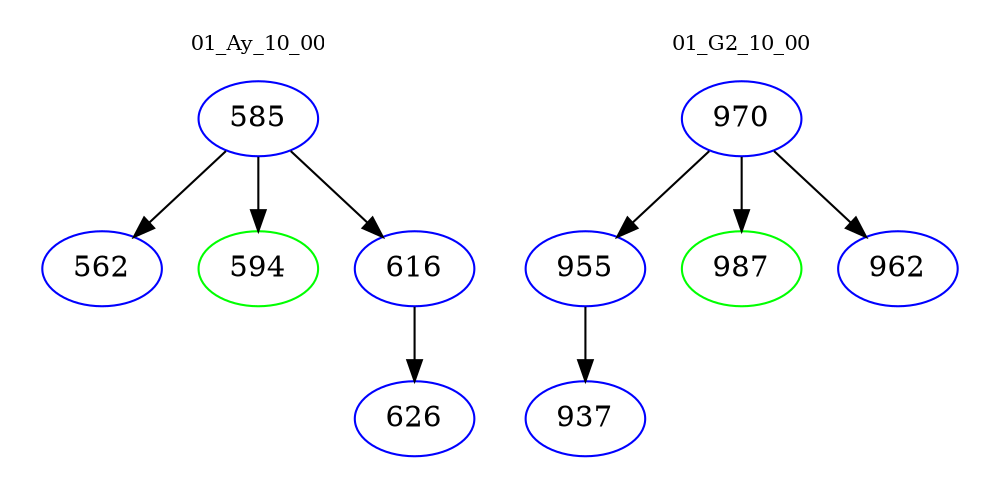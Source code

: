 digraph{
subgraph cluster_0 {
color = white
label = "01_Ay_10_00";
fontsize=10;
T0_585 [label="585", color="blue"]
T0_585 -> T0_562 [color="black"]
T0_562 [label="562", color="blue"]
T0_585 -> T0_594 [color="black"]
T0_594 [label="594", color="green"]
T0_585 -> T0_616 [color="black"]
T0_616 [label="616", color="blue"]
T0_616 -> T0_626 [color="black"]
T0_626 [label="626", color="blue"]
}
subgraph cluster_1 {
color = white
label = "01_G2_10_00";
fontsize=10;
T1_970 [label="970", color="blue"]
T1_970 -> T1_955 [color="black"]
T1_955 [label="955", color="blue"]
T1_955 -> T1_937 [color="black"]
T1_937 [label="937", color="blue"]
T1_970 -> T1_987 [color="black"]
T1_987 [label="987", color="green"]
T1_970 -> T1_962 [color="black"]
T1_962 [label="962", color="blue"]
}
}
